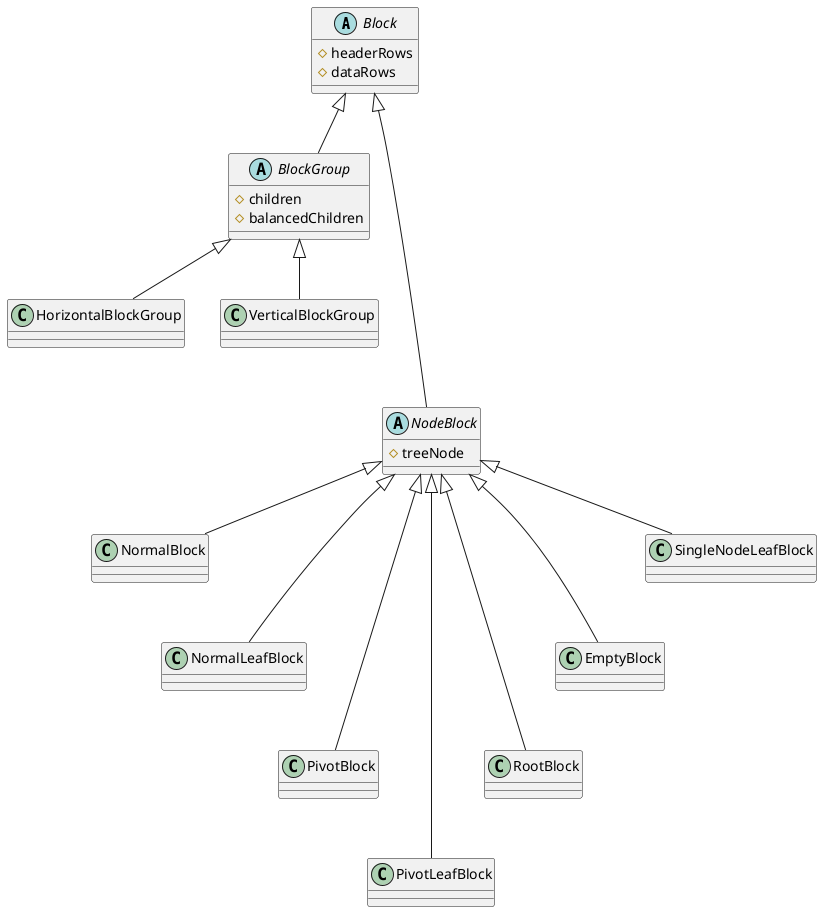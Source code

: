 @startuml pivot-table

abstract Block {
    #headerRows
    #dataRows
}

abstract BlockGroup {
    #children
    #balancedChildren
}

Block <|-- BlockGroup

class HorizontalBlockGroup {
}

BlockGroup <|-- HorizontalBlockGroup

class VerticalBlockGroup {
}

BlockGroup <|-- VerticalBlockGroup

abstract NodeBlock {
    #treeNode
}

Block <|---- NodeBlock

class NormalBlock {
}

NodeBlock <|-- NormalBlock

class NormalLeafBlock {
}

NodeBlock <|--- NormalLeafBlock

class PivotBlock {
}

NodeBlock <|---- PivotBlock

class PivotLeafBlock {
}

NodeBlock <|----- PivotLeafBlock

class RootBlock {
}

NodeBlock <|---- RootBlock

class EmptyBlock {
}

NodeBlock <|--- EmptyBlock

class SingleNodeLeafBlock {
}

NodeBlock <|-- SingleNodeLeafBlock

@enduml